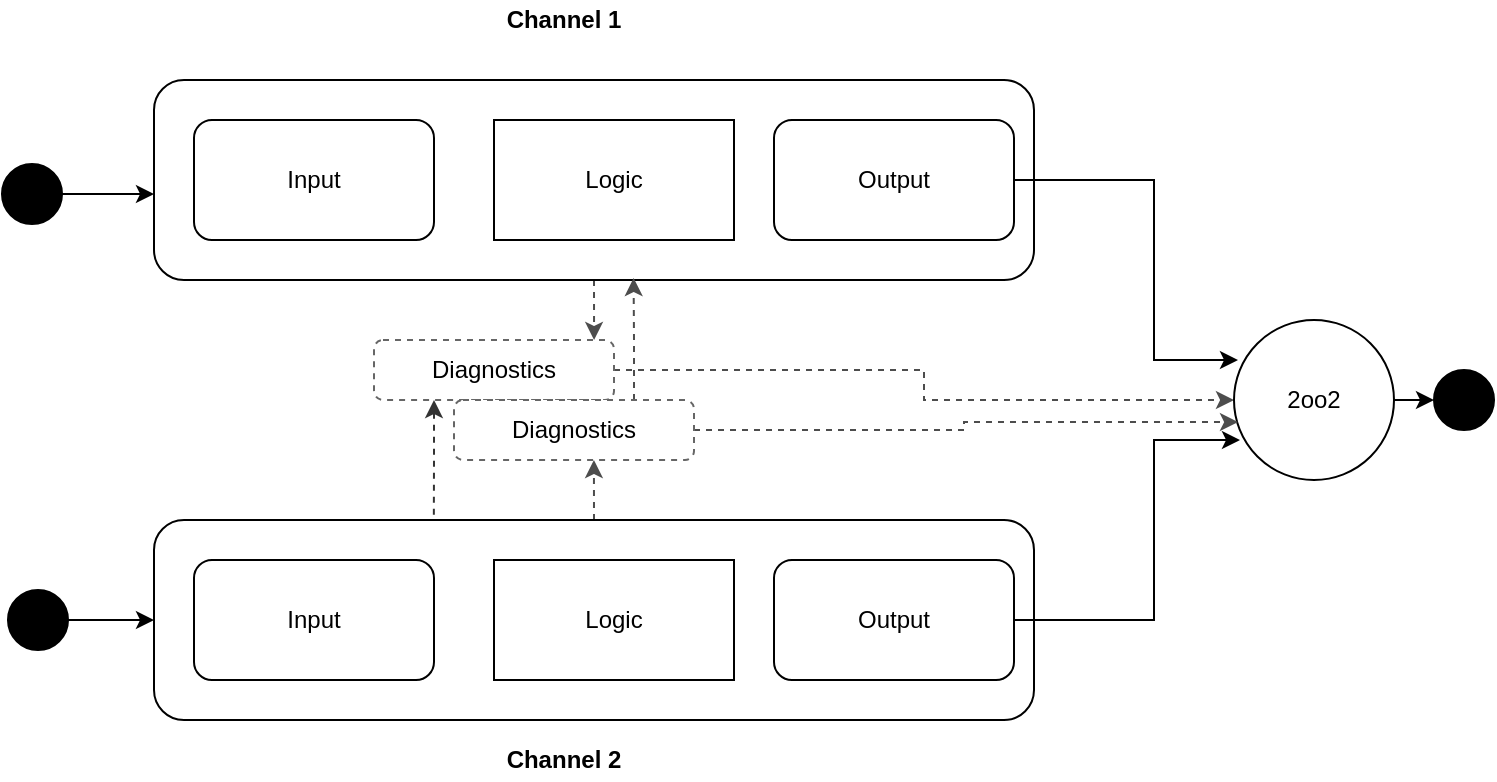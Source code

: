 <mxfile version="12.2.2" type="device" pages="1"><diagram id="Sww6l7T6VtXSOxEqmmKg" name="Page-1"><mxGraphModel dx="786" dy="580" grid="1" gridSize="10" guides="1" tooltips="1" connect="1" arrows="1" fold="1" page="1" pageScale="1" pageWidth="850" pageHeight="1100" math="0" shadow="0"><root><mxCell id="0"/><mxCell id="1" parent="0"/><mxCell id="BiY2uVygWQJuxXMhpSzi-29" style="edgeStyle=orthogonalEdgeStyle;rounded=0;orthogonalLoop=1;jettySize=auto;html=1;exitX=0.5;exitY=1;exitDx=0;exitDy=0;entryX=0.917;entryY=0;entryDx=0;entryDy=0;entryPerimeter=0;dashed=1;startArrow=none;startFill=0;endArrow=classic;endFill=1;strokeColor=#4D4D4D;" edge="1" parent="1" source="BiY2uVygWQJuxXMhpSzi-2" target="BiY2uVygWQJuxXMhpSzi-20"><mxGeometry relative="1" as="geometry"/></mxCell><mxCell id="BiY2uVygWQJuxXMhpSzi-2" value="" style="rounded=1;whiteSpace=wrap;html=1;" vertex="1" parent="1"><mxGeometry x="140" y="220" width="440" height="100" as="geometry"/></mxCell><mxCell id="BiY2uVygWQJuxXMhpSzi-3" value="Input" style="rounded=1;whiteSpace=wrap;html=1;" vertex="1" parent="1"><mxGeometry x="160" y="240" width="120" height="60" as="geometry"/></mxCell><mxCell id="BiY2uVygWQJuxXMhpSzi-4" value="Logic" style="rounded=0;whiteSpace=wrap;html=1;" vertex="1" parent="1"><mxGeometry x="310" y="240" width="120" height="60" as="geometry"/></mxCell><mxCell id="BiY2uVygWQJuxXMhpSzi-5" style="edgeStyle=orthogonalEdgeStyle;rounded=0;orthogonalLoop=1;jettySize=auto;html=1;strokeColor=#000000;entryX=0.025;entryY=0.238;entryDx=0;entryDy=0;entryPerimeter=0;" edge="1" parent="1" source="BiY2uVygWQJuxXMhpSzi-6" target="BiY2uVygWQJuxXMhpSzi-22"><mxGeometry relative="1" as="geometry"><mxPoint x="690" y="360" as="targetPoint"/><Array as="points"><mxPoint x="640" y="270"/><mxPoint x="640" y="360"/></Array></mxGeometry></mxCell><mxCell id="BiY2uVygWQJuxXMhpSzi-6" value="Output" style="rounded=1;whiteSpace=wrap;html=1;" vertex="1" parent="1"><mxGeometry x="450" y="240" width="120" height="60" as="geometry"/></mxCell><mxCell id="BiY2uVygWQJuxXMhpSzi-7" style="edgeStyle=orthogonalEdgeStyle;rounded=0;orthogonalLoop=1;jettySize=auto;html=1;exitX=1;exitY=0.5;exitDx=0;exitDy=0;exitPerimeter=0;entryX=0;entryY=0.5;entryDx=0;entryDy=0;strokeColor=#000000;" edge="1" parent="1" target="BiY2uVygWQJuxXMhpSzi-21"><mxGeometry relative="1" as="geometry"><mxPoint x="750" y="380" as="sourcePoint"/></mxGeometry></mxCell><mxCell id="BiY2uVygWQJuxXMhpSzi-28" style="edgeStyle=orthogonalEdgeStyle;rounded=0;orthogonalLoop=1;jettySize=auto;html=1;exitX=0.5;exitY=0;exitDx=0;exitDy=0;entryX=0.583;entryY=1;entryDx=0;entryDy=0;entryPerimeter=0;dashed=1;startArrow=none;startFill=0;endArrow=classic;endFill=1;strokeColor=#4D4D4D;" edge="1" parent="1" source="BiY2uVygWQJuxXMhpSzi-9" target="BiY2uVygWQJuxXMhpSzi-24"><mxGeometry relative="1" as="geometry"/></mxCell><mxCell id="BiY2uVygWQJuxXMhpSzi-9" value="" style="rounded=1;whiteSpace=wrap;html=1;" vertex="1" parent="1"><mxGeometry x="140" y="440" width="440" height="100" as="geometry"/></mxCell><mxCell id="BiY2uVygWQJuxXMhpSzi-10" value="Input" style="rounded=1;whiteSpace=wrap;html=1;" vertex="1" parent="1"><mxGeometry x="160" y="460" width="120" height="60" as="geometry"/></mxCell><mxCell id="BiY2uVygWQJuxXMhpSzi-11" value="Logic" style="rounded=0;whiteSpace=wrap;html=1;" vertex="1" parent="1"><mxGeometry x="310" y="460" width="120" height="60" as="geometry"/></mxCell><mxCell id="BiY2uVygWQJuxXMhpSzi-12" style="edgeStyle=orthogonalEdgeStyle;rounded=0;orthogonalLoop=1;jettySize=auto;html=1;strokeColor=#000000;entryX=0.038;entryY=0.738;entryDx=0;entryDy=0;entryPerimeter=0;" edge="1" parent="1" source="BiY2uVygWQJuxXMhpSzi-13" target="BiY2uVygWQJuxXMhpSzi-22"><mxGeometry relative="1" as="geometry"><mxPoint x="690" y="400" as="targetPoint"/><Array as="points"><mxPoint x="640" y="490"/><mxPoint x="640" y="400"/></Array></mxGeometry></mxCell><mxCell id="BiY2uVygWQJuxXMhpSzi-13" value="Output" style="rounded=1;whiteSpace=wrap;html=1;" vertex="1" parent="1"><mxGeometry x="450" y="460" width="120" height="60" as="geometry"/></mxCell><mxCell id="BiY2uVygWQJuxXMhpSzi-14" style="edgeStyle=orthogonalEdgeStyle;rounded=0;orthogonalLoop=1;jettySize=auto;html=1;exitX=1;exitY=0.5;exitDx=0;exitDy=0;entryX=0;entryY=0.57;entryDx=0;entryDy=0;entryPerimeter=0;" edge="1" parent="1" source="BiY2uVygWQJuxXMhpSzi-15" target="BiY2uVygWQJuxXMhpSzi-2"><mxGeometry relative="1" as="geometry"/></mxCell><mxCell id="BiY2uVygWQJuxXMhpSzi-15" value="" style="ellipse;whiteSpace=wrap;html=1;aspect=fixed;fillColor=#000000;" vertex="1" parent="1"><mxGeometry x="64" y="262" width="30" height="30" as="geometry"/></mxCell><mxCell id="BiY2uVygWQJuxXMhpSzi-16" style="edgeStyle=orthogonalEdgeStyle;rounded=0;orthogonalLoop=1;jettySize=auto;html=1;exitX=1;exitY=0.5;exitDx=0;exitDy=0;entryX=0;entryY=0.5;entryDx=0;entryDy=0;" edge="1" parent="1" source="BiY2uVygWQJuxXMhpSzi-17" target="BiY2uVygWQJuxXMhpSzi-9"><mxGeometry relative="1" as="geometry"/></mxCell><mxCell id="BiY2uVygWQJuxXMhpSzi-17" value="" style="ellipse;whiteSpace=wrap;html=1;aspect=fixed;fillColor=#000000;" vertex="1" parent="1"><mxGeometry x="67" y="475" width="30" height="30" as="geometry"/></mxCell><mxCell id="BiY2uVygWQJuxXMhpSzi-18" value="&lt;b&gt;Channel 2&lt;/b&gt;" style="text;html=1;strokeColor=none;fillColor=none;align=center;verticalAlign=middle;whiteSpace=wrap;rounded=0;" vertex="1" parent="1"><mxGeometry x="310" y="550" width="70" height="20" as="geometry"/></mxCell><mxCell id="BiY2uVygWQJuxXMhpSzi-19" value="&lt;b&gt;Channel 1&lt;/b&gt;" style="text;html=1;strokeColor=none;fillColor=none;align=center;verticalAlign=middle;whiteSpace=wrap;rounded=0;" vertex="1" parent="1"><mxGeometry x="310" y="180" width="70" height="20" as="geometry"/></mxCell><mxCell id="BiY2uVygWQJuxXMhpSzi-27" style="edgeStyle=orthogonalEdgeStyle;rounded=0;orthogonalLoop=1;jettySize=auto;html=1;exitX=0.25;exitY=1;exitDx=0;exitDy=0;entryX=0.318;entryY=-0.01;entryDx=0;entryDy=0;entryPerimeter=0;strokeColor=#333333;endArrow=none;endFill=0;startArrow=classic;startFill=1;dashed=1;fillColor=#60a917;" edge="1" parent="1" source="BiY2uVygWQJuxXMhpSzi-20" target="BiY2uVygWQJuxXMhpSzi-9"><mxGeometry relative="1" as="geometry"/></mxCell><mxCell id="BiY2uVygWQJuxXMhpSzi-32" style="edgeStyle=orthogonalEdgeStyle;rounded=0;orthogonalLoop=1;jettySize=auto;html=1;exitX=1;exitY=0.5;exitDx=0;exitDy=0;entryX=0;entryY=0.5;entryDx=0;entryDy=0;dashed=1;startArrow=none;startFill=0;endArrow=classic;endFill=1;strokeColor=#4D4D4D;" edge="1" parent="1" source="BiY2uVygWQJuxXMhpSzi-20" target="BiY2uVygWQJuxXMhpSzi-22"><mxGeometry relative="1" as="geometry"/></mxCell><mxCell id="BiY2uVygWQJuxXMhpSzi-20" value="Diagnostics" style="rounded=1;whiteSpace=wrap;html=1;fillColor=#FFFFFF;dashed=1;strokeColor=#666666;" vertex="1" parent="1"><mxGeometry x="250" y="350" width="120" height="30" as="geometry"/></mxCell><mxCell id="BiY2uVygWQJuxXMhpSzi-21" value="" style="ellipse;whiteSpace=wrap;html=1;aspect=fixed;fillColor=#000000;" vertex="1" parent="1"><mxGeometry x="780" y="365" width="30" height="30" as="geometry"/></mxCell><mxCell id="BiY2uVygWQJuxXMhpSzi-22" value="2oo2" style="ellipse;whiteSpace=wrap;html=1;aspect=fixed;strokeColor=#000000;fillColor=#FFFFFF;" vertex="1" parent="1"><mxGeometry x="680" y="340" width="80" height="80" as="geometry"/></mxCell><mxCell id="BiY2uVygWQJuxXMhpSzi-23" style="edgeStyle=orthogonalEdgeStyle;rounded=0;orthogonalLoop=1;jettySize=auto;html=1;exitX=0.5;exitY=1;exitDx=0;exitDy=0;" edge="1" parent="1" source="BiY2uVygWQJuxXMhpSzi-20" target="BiY2uVygWQJuxXMhpSzi-20"><mxGeometry relative="1" as="geometry"/></mxCell><mxCell id="BiY2uVygWQJuxXMhpSzi-30" style="edgeStyle=orthogonalEdgeStyle;rounded=0;orthogonalLoop=1;jettySize=auto;html=1;exitX=0.75;exitY=0;exitDx=0;exitDy=0;entryX=0.545;entryY=0.99;entryDx=0;entryDy=0;entryPerimeter=0;dashed=1;startArrow=none;startFill=0;endArrow=classic;endFill=1;strokeColor=#4D4D4D;" edge="1" parent="1" source="BiY2uVygWQJuxXMhpSzi-24" target="BiY2uVygWQJuxXMhpSzi-2"><mxGeometry relative="1" as="geometry"/></mxCell><mxCell id="BiY2uVygWQJuxXMhpSzi-31" style="edgeStyle=orthogonalEdgeStyle;rounded=0;orthogonalLoop=1;jettySize=auto;html=1;exitX=1;exitY=0.5;exitDx=0;exitDy=0;entryX=0.025;entryY=0.638;entryDx=0;entryDy=0;entryPerimeter=0;dashed=1;startArrow=none;startFill=0;endArrow=classic;endFill=1;strokeColor=#4D4D4D;" edge="1" parent="1" source="BiY2uVygWQJuxXMhpSzi-24" target="BiY2uVygWQJuxXMhpSzi-22"><mxGeometry relative="1" as="geometry"/></mxCell><mxCell id="BiY2uVygWQJuxXMhpSzi-24" value="Diagnostics" style="rounded=1;whiteSpace=wrap;html=1;fillColor=#FFFFFF;dashed=1;strokeColor=#666666;" vertex="1" parent="1"><mxGeometry x="290" y="380" width="120" height="30" as="geometry"/></mxCell></root></mxGraphModel></diagram></mxfile>